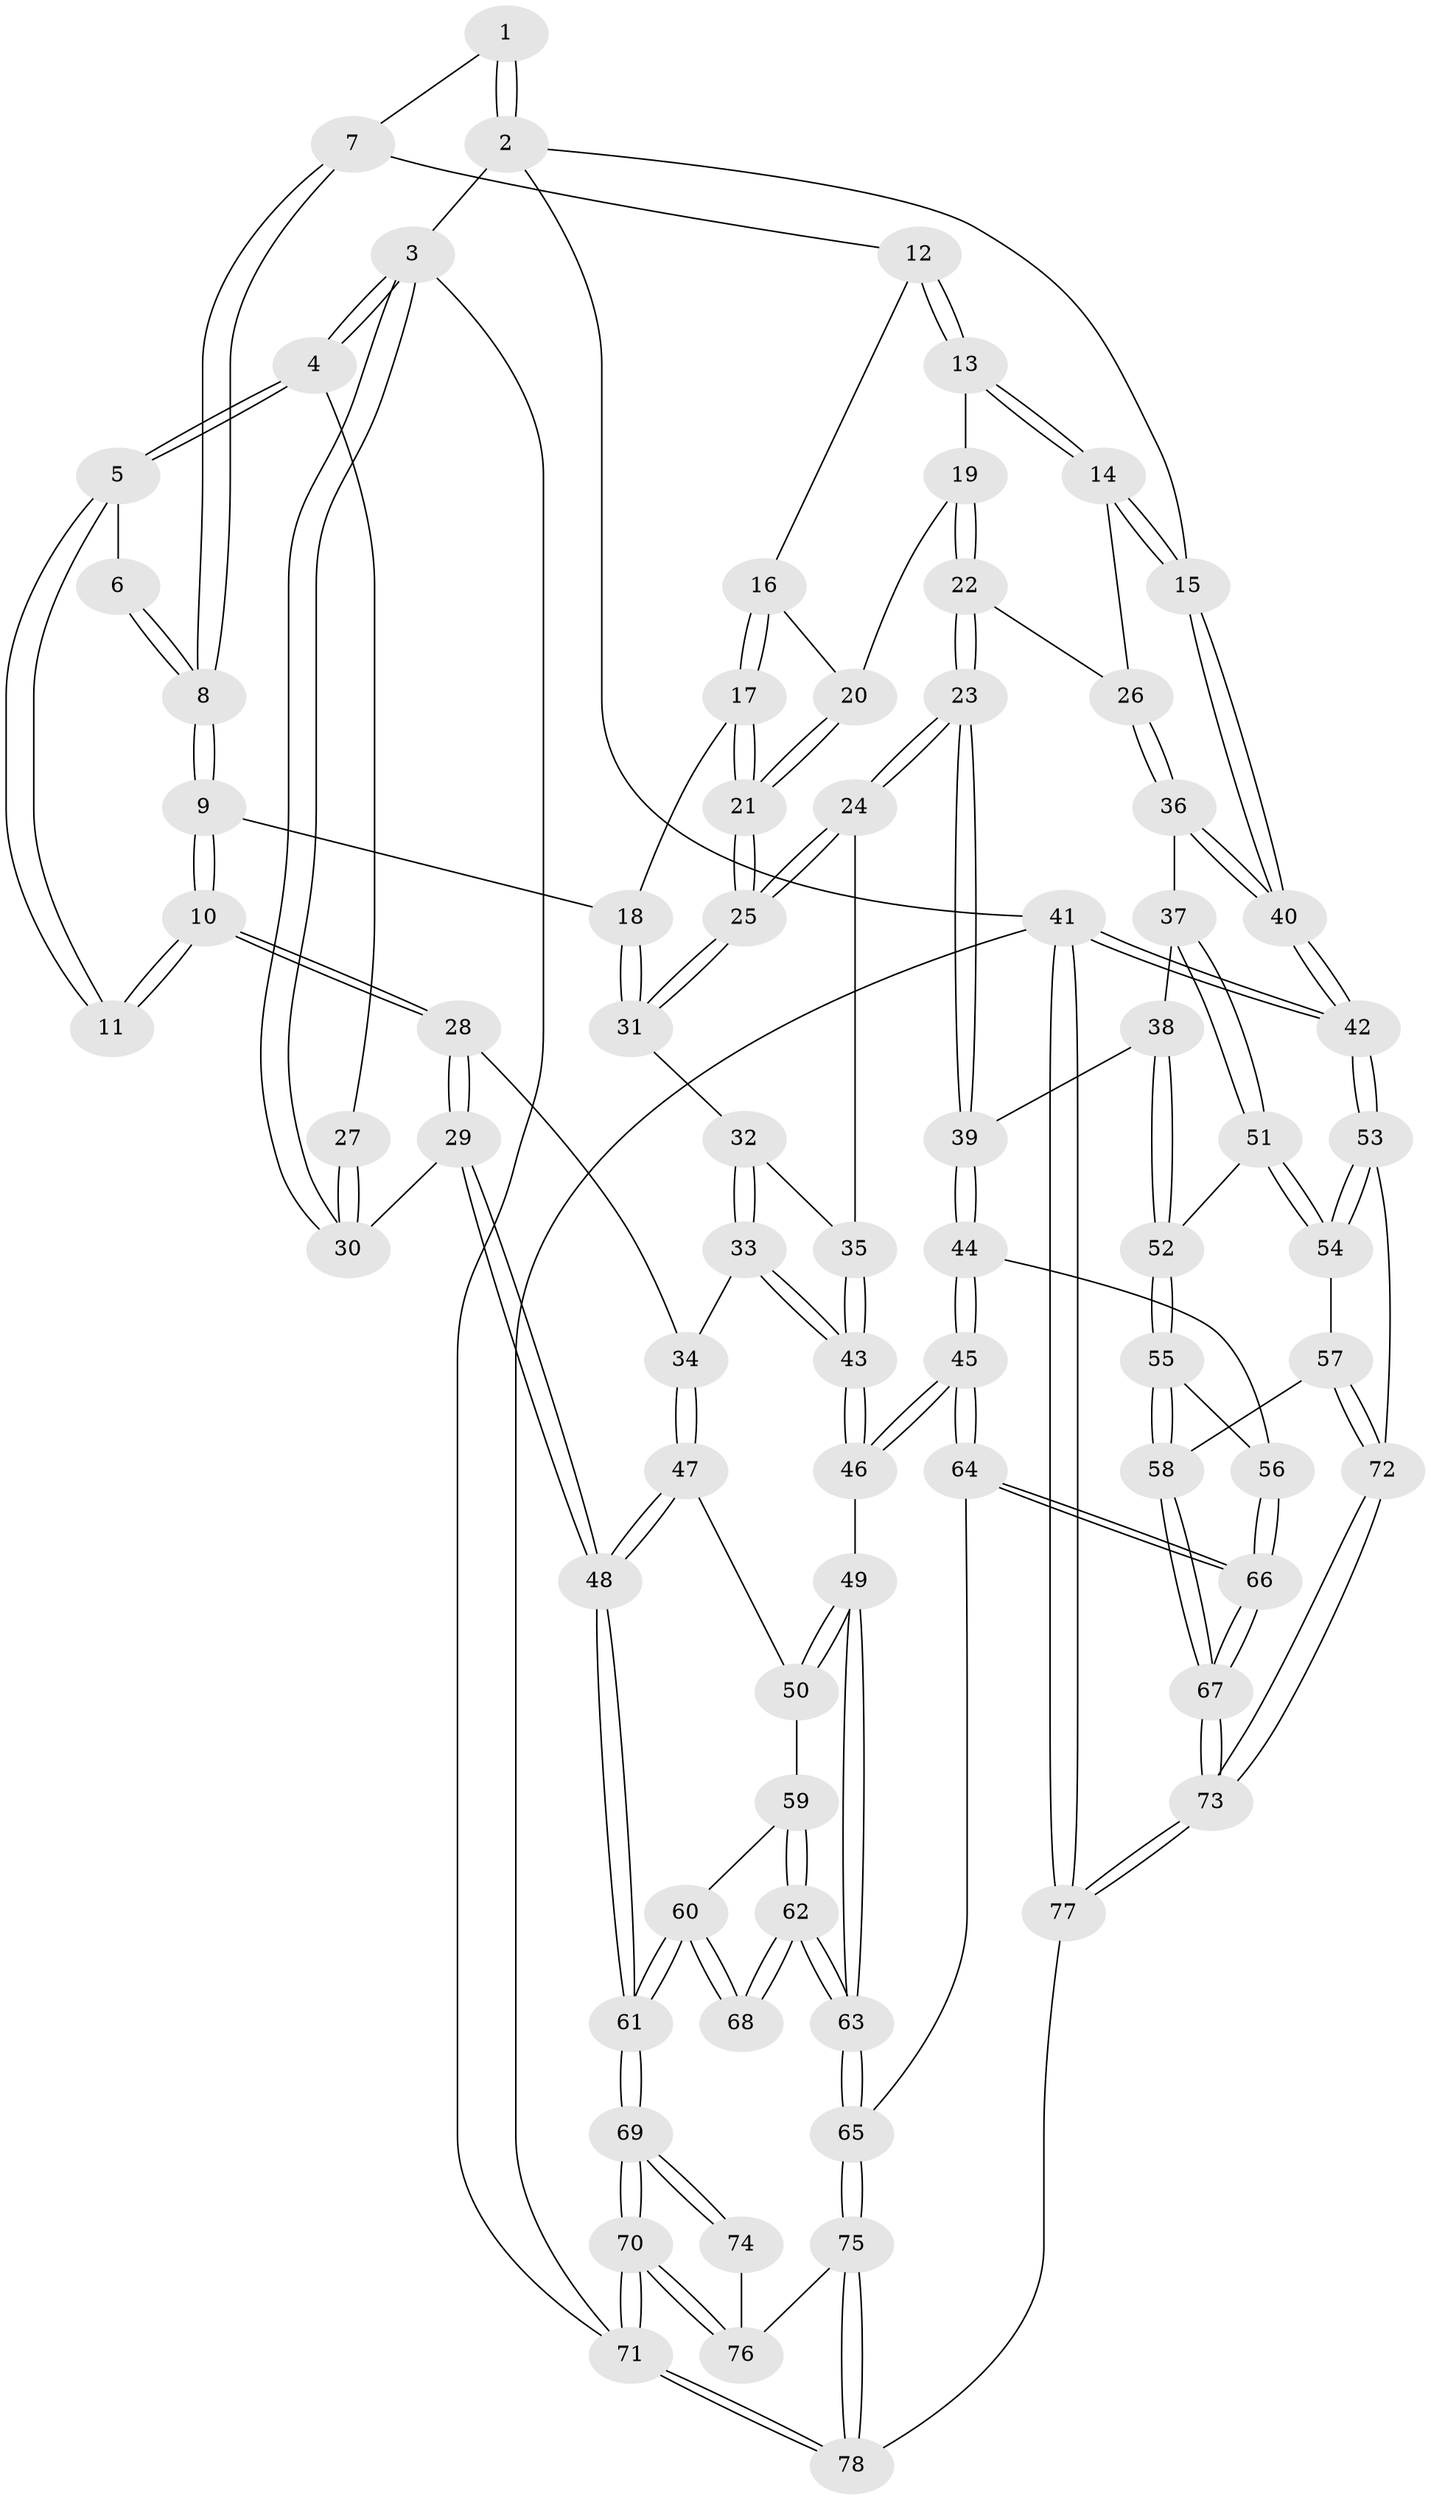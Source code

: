 // Generated by graph-tools (version 1.1) at 2025/38/03/09/25 02:38:30]
// undirected, 78 vertices, 192 edges
graph export_dot {
graph [start="1"]
  node [color=gray90,style=filled];
  1 [pos="+0.5599562826218035+0"];
  2 [pos="+1+0"];
  3 [pos="+0+0"];
  4 [pos="+0+0"];
  5 [pos="+0.1655655891349972+0"];
  6 [pos="+0.23281036832467453+0"];
  7 [pos="+0.5603783317180889+0.015409658762522942"];
  8 [pos="+0.3562166075742546+0.12891872505047422"];
  9 [pos="+0.32473561236227266+0.20501264630266247"];
  10 [pos="+0.2369982862759782+0.2343023189911755"];
  11 [pos="+0.18408692377491312+0.1878789871298071"];
  12 [pos="+0.5619674165430565+0.018541620102699132"];
  13 [pos="+0.7474112868025741+0.11963261800958887"];
  14 [pos="+1+0"];
  15 [pos="+1+0"];
  16 [pos="+0.5612545620180094+0.07476800333756875"];
  17 [pos="+0.5456979716220564+0.16971232539088163"];
  18 [pos="+0.37282187854095006+0.23103379759225048"];
  19 [pos="+0.743642716983907+0.148383260933086"];
  20 [pos="+0.6593472445600599+0.1892137063704359"];
  21 [pos="+0.5950835605400143+0.28073961580159684"];
  22 [pos="+0.7743073128867295+0.2597354451142197"];
  23 [pos="+0.6377800328444568+0.38225330480501474"];
  24 [pos="+0.6234162900651421+0.3749191632049141"];
  25 [pos="+0.5996367431590963+0.33466448640031093"];
  26 [pos="+0.859096362949606+0.2713037770123178"];
  27 [pos="+0.12197621997623577+0.18035659488613473"];
  28 [pos="+0.22911135091200246+0.2644680253933991"];
  29 [pos="+0+0.48132155094047346"];
  30 [pos="+0+0.28393011632470955"];
  31 [pos="+0.40388124159853805+0.2665704661620805"];
  32 [pos="+0.4041350401367425+0.2729513155291604"];
  33 [pos="+0.37215599545840466+0.47160202719298716"];
  34 [pos="+0.25469709189466316+0.43012480486923854"];
  35 [pos="+0.4740631312483176+0.44223502105723833"];
  36 [pos="+0.933858593033672+0.4381265674100385"];
  37 [pos="+0.927689038217496+0.44202422386140117"];
  38 [pos="+0.7664889704392759+0.4525360387930061"];
  39 [pos="+0.6759150520298899+0.44773207630641426"];
  40 [pos="+1+0.4399404556727316"];
  41 [pos="+1+1"];
  42 [pos="+1+0.7315478573711638"];
  43 [pos="+0.40299554414838906+0.493598050531446"];
  44 [pos="+0.6604382139817319+0.5554760176478697"];
  45 [pos="+0.5221021285634413+0.6808793588144906"];
  46 [pos="+0.4052360023070452+0.5079913754327565"];
  47 [pos="+0.1522589765325288+0.5267689387760366"];
  48 [pos="+0+0.5428623064862912"];
  49 [pos="+0.2960565477125203+0.6226464421408097"];
  50 [pos="+0.16938922022358616+0.5482317527980208"];
  51 [pos="+0.8797701372609681+0.5871199255710137"];
  52 [pos="+0.8280679296239287+0.5971819278573495"];
  53 [pos="+1+0.7450623120660584"];
  54 [pos="+0.9320837510018584+0.6853020110718414"];
  55 [pos="+0.7553855326716606+0.6300580461616404"];
  56 [pos="+0.7326160623996741+0.6137443362279325"];
  57 [pos="+0.83495609142937+0.7227577956696781"];
  58 [pos="+0.7808758604769225+0.7145090850324044"];
  59 [pos="+0.18277428186982891+0.6191962408697858"];
  60 [pos="+0.16160583054285974+0.6967001569368131"];
  61 [pos="+0+0.6868558027319812"];
  62 [pos="+0.28523925212277124+0.7803627239926852"];
  63 [pos="+0.32268641766567613+0.785052885192788"];
  64 [pos="+0.5102287150400755+0.7434169414295397"];
  65 [pos="+0.32983475270587775+0.7894607381417944"];
  66 [pos="+0.6073826146499328+0.8501350015739534"];
  67 [pos="+0.6385125530419009+0.8863000831306022"];
  68 [pos="+0.263332561172284+0.7815434666882747"];
  69 [pos="+0+0.7589247986956508"];
  70 [pos="+0+1"];
  71 [pos="+0+1"];
  72 [pos="+0.8812787287662429+0.8840950657343121"];
  73 [pos="+0.70832571606072+1"];
  74 [pos="+0.15447013212279015+0.8171914312582889"];
  75 [pos="+0.30573372925070597+1"];
  76 [pos="+0.1616887180704592+0.913973834560842"];
  77 [pos="+0.7078204866942839+1"];
  78 [pos="+0.31890644116185507+1"];
  1 -- 2;
  1 -- 2;
  1 -- 7;
  2 -- 3;
  2 -- 15;
  2 -- 41;
  3 -- 4;
  3 -- 4;
  3 -- 30;
  3 -- 30;
  3 -- 71;
  4 -- 5;
  4 -- 5;
  4 -- 27;
  5 -- 6;
  5 -- 11;
  5 -- 11;
  6 -- 8;
  6 -- 8;
  7 -- 8;
  7 -- 8;
  7 -- 12;
  8 -- 9;
  8 -- 9;
  9 -- 10;
  9 -- 10;
  9 -- 18;
  10 -- 11;
  10 -- 11;
  10 -- 28;
  10 -- 28;
  12 -- 13;
  12 -- 13;
  12 -- 16;
  13 -- 14;
  13 -- 14;
  13 -- 19;
  14 -- 15;
  14 -- 15;
  14 -- 26;
  15 -- 40;
  15 -- 40;
  16 -- 17;
  16 -- 17;
  16 -- 20;
  17 -- 18;
  17 -- 21;
  17 -- 21;
  18 -- 31;
  18 -- 31;
  19 -- 20;
  19 -- 22;
  19 -- 22;
  20 -- 21;
  20 -- 21;
  21 -- 25;
  21 -- 25;
  22 -- 23;
  22 -- 23;
  22 -- 26;
  23 -- 24;
  23 -- 24;
  23 -- 39;
  23 -- 39;
  24 -- 25;
  24 -- 25;
  24 -- 35;
  25 -- 31;
  25 -- 31;
  26 -- 36;
  26 -- 36;
  27 -- 30;
  27 -- 30;
  28 -- 29;
  28 -- 29;
  28 -- 34;
  29 -- 30;
  29 -- 48;
  29 -- 48;
  31 -- 32;
  32 -- 33;
  32 -- 33;
  32 -- 35;
  33 -- 34;
  33 -- 43;
  33 -- 43;
  34 -- 47;
  34 -- 47;
  35 -- 43;
  35 -- 43;
  36 -- 37;
  36 -- 40;
  36 -- 40;
  37 -- 38;
  37 -- 51;
  37 -- 51;
  38 -- 39;
  38 -- 52;
  38 -- 52;
  39 -- 44;
  39 -- 44;
  40 -- 42;
  40 -- 42;
  41 -- 42;
  41 -- 42;
  41 -- 77;
  41 -- 77;
  41 -- 71;
  42 -- 53;
  42 -- 53;
  43 -- 46;
  43 -- 46;
  44 -- 45;
  44 -- 45;
  44 -- 56;
  45 -- 46;
  45 -- 46;
  45 -- 64;
  45 -- 64;
  46 -- 49;
  47 -- 48;
  47 -- 48;
  47 -- 50;
  48 -- 61;
  48 -- 61;
  49 -- 50;
  49 -- 50;
  49 -- 63;
  49 -- 63;
  50 -- 59;
  51 -- 52;
  51 -- 54;
  51 -- 54;
  52 -- 55;
  52 -- 55;
  53 -- 54;
  53 -- 54;
  53 -- 72;
  54 -- 57;
  55 -- 56;
  55 -- 58;
  55 -- 58;
  56 -- 66;
  56 -- 66;
  57 -- 58;
  57 -- 72;
  57 -- 72;
  58 -- 67;
  58 -- 67;
  59 -- 60;
  59 -- 62;
  59 -- 62;
  60 -- 61;
  60 -- 61;
  60 -- 68;
  60 -- 68;
  61 -- 69;
  61 -- 69;
  62 -- 63;
  62 -- 63;
  62 -- 68;
  62 -- 68;
  63 -- 65;
  63 -- 65;
  64 -- 65;
  64 -- 66;
  64 -- 66;
  65 -- 75;
  65 -- 75;
  66 -- 67;
  66 -- 67;
  67 -- 73;
  67 -- 73;
  69 -- 70;
  69 -- 70;
  69 -- 74;
  69 -- 74;
  70 -- 71;
  70 -- 71;
  70 -- 76;
  70 -- 76;
  71 -- 78;
  71 -- 78;
  72 -- 73;
  72 -- 73;
  73 -- 77;
  73 -- 77;
  74 -- 76;
  75 -- 76;
  75 -- 78;
  75 -- 78;
  77 -- 78;
}
